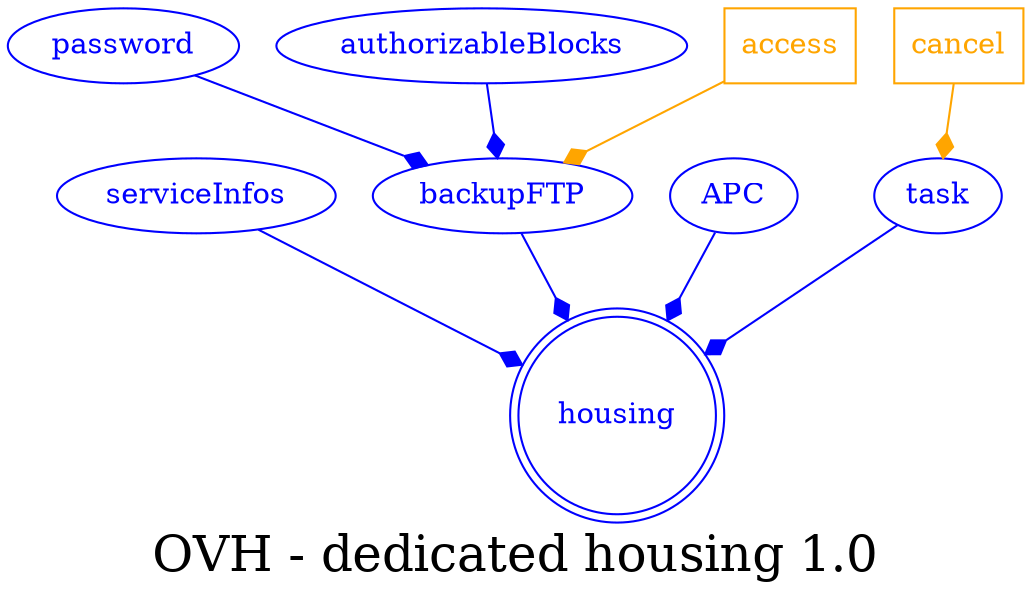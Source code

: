 digraph LexiconGraph {
graph[label="OVH - dedicated housing 1.0", fontsize=24]
splines=true
"housing" [color=blue, fontcolor=blue, shape=doublecircle]
"serviceInfos" -> "housing" [color=blue, fontcolor=blue, arrowhead=diamond, arrowtail=none]
"serviceInfos" [color=blue, fontcolor=blue, shape=ellipse]
"backupFTP" -> "housing" [color=blue, fontcolor=blue, arrowhead=diamond, arrowtail=none]
"backupFTP" [color=blue, fontcolor=blue, shape=ellipse]
"password" -> "backupFTP" [color=blue, fontcolor=blue, arrowhead=diamond, arrowtail=none]
"password" [color=blue, fontcolor=blue, shape=ellipse]
"authorizableBlocks" -> "backupFTP" [color=blue, fontcolor=blue, arrowhead=diamond, arrowtail=none]
"authorizableBlocks" [color=blue, fontcolor=blue, shape=ellipse]
"access" [color=orange, fontcolor=orange, shape=box]
"access" -> "backupFTP" [color=orange, fontcolor=orange, arrowhead=diamond, arrowtail=none]
"APC" -> "housing" [color=blue, fontcolor=blue, arrowhead=diamond, arrowtail=none]
"APC" [color=blue, fontcolor=blue, shape=ellipse]
"task" -> "housing" [color=blue, fontcolor=blue, arrowhead=diamond, arrowtail=none]
"task" [color=blue, fontcolor=blue, shape=ellipse]
"cancel" [color=orange, fontcolor=orange, shape=box]
"cancel" -> "task" [color=orange, fontcolor=orange, arrowhead=diamond, arrowtail=none]
}
